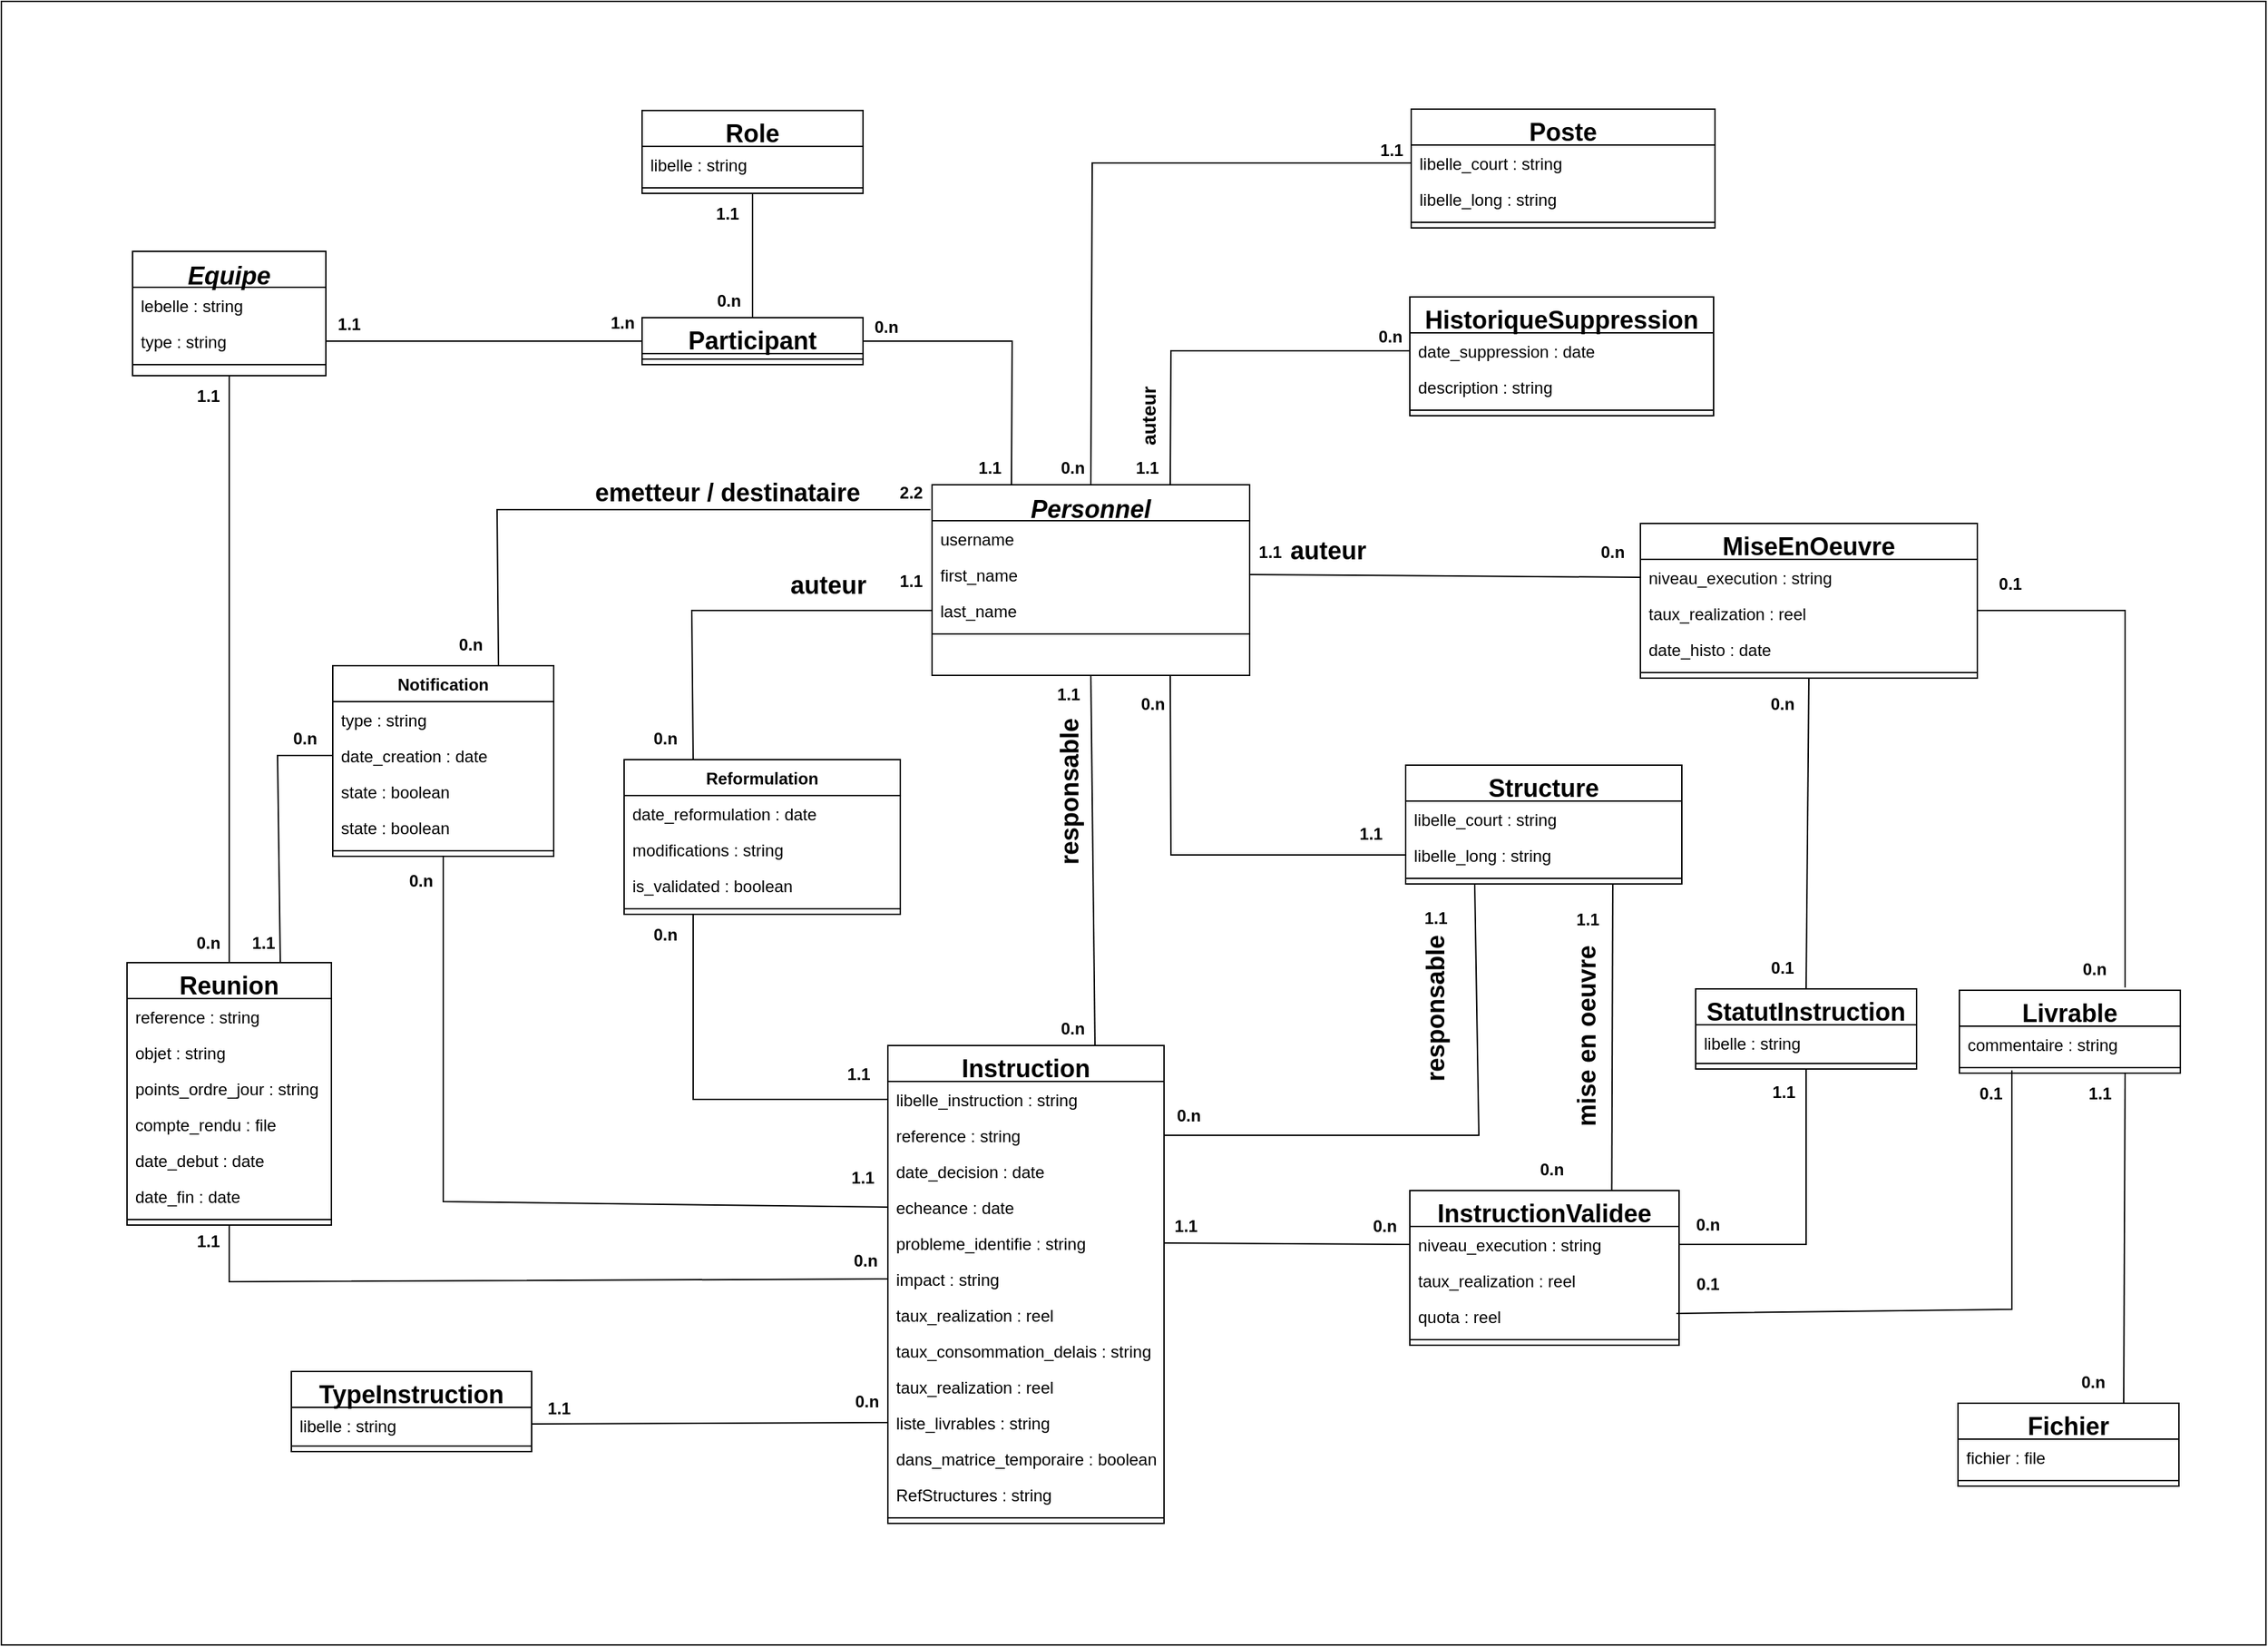 <mxfile version="24.7.17">
  <diagram id="C5RBs43oDa-KdzZeNtuy" name="Page-1">
    <mxGraphModel dx="2428" dy="1360" grid="1" gridSize="10" guides="1" tooltips="1" connect="1" arrows="1" fold="1" page="1" pageScale="1" pageWidth="3300" pageHeight="4681" math="0" shadow="0">
      <root>
        <mxCell id="WIyWlLk6GJQsqaUBKTNV-0" />
        <mxCell id="WIyWlLk6GJQsqaUBKTNV-1" parent="WIyWlLk6GJQsqaUBKTNV-0" />
        <mxCell id="-a_JBFkdTe1gn5dEIn_v-35" value="" style="rounded=0;whiteSpace=wrap;html=1;" vertex="1" parent="WIyWlLk6GJQsqaUBKTNV-1">
          <mxGeometry x="730" y="180" width="1640" height="1190" as="geometry" />
        </mxCell>
        <mxCell id="-a_JBFkdTe1gn5dEIn_v-36" value="Personnel" style="swimlane;fontStyle=3;align=center;verticalAlign=top;childLayout=stackLayout;horizontal=1;startSize=26;horizontalStack=0;resizeParent=1;resizeLast=0;collapsible=1;marginBottom=0;rounded=0;shadow=0;strokeWidth=1;fontSize=18;" vertex="1" parent="WIyWlLk6GJQsqaUBKTNV-1">
          <mxGeometry x="1404" y="530" width="230" height="138" as="geometry">
            <mxRectangle x="230" y="140" width="160" height="26" as="alternateBounds" />
          </mxGeometry>
        </mxCell>
        <mxCell id="-a_JBFkdTe1gn5dEIn_v-37" value="username" style="text;align=left;verticalAlign=top;spacingLeft=4;spacingRight=4;overflow=hidden;rotatable=0;points=[[0,0.5],[1,0.5]];portConstraint=eastwest;" vertex="1" parent="-a_JBFkdTe1gn5dEIn_v-36">
          <mxGeometry y="26" width="230" height="26" as="geometry" />
        </mxCell>
        <mxCell id="-a_JBFkdTe1gn5dEIn_v-38" value="first_name" style="text;align=left;verticalAlign=top;spacingLeft=4;spacingRight=4;overflow=hidden;rotatable=0;points=[[0,0.5],[1,0.5]];portConstraint=eastwest;rounded=0;shadow=0;html=0;" vertex="1" parent="-a_JBFkdTe1gn5dEIn_v-36">
          <mxGeometry y="52" width="230" height="26" as="geometry" />
        </mxCell>
        <mxCell id="-a_JBFkdTe1gn5dEIn_v-39" value="last_name" style="text;align=left;verticalAlign=top;spacingLeft=4;spacingRight=4;overflow=hidden;rotatable=0;points=[[0,0.5],[1,0.5]];portConstraint=eastwest;rounded=0;shadow=0;html=0;" vertex="1" parent="-a_JBFkdTe1gn5dEIn_v-36">
          <mxGeometry y="78" width="230" height="26" as="geometry" />
        </mxCell>
        <mxCell id="-a_JBFkdTe1gn5dEIn_v-40" value="" style="line;html=1;strokeWidth=1;align=left;verticalAlign=middle;spacingTop=-1;spacingLeft=3;spacingRight=3;rotatable=0;labelPosition=right;points=[];portConstraint=eastwest;" vertex="1" parent="-a_JBFkdTe1gn5dEIn_v-36">
          <mxGeometry y="104" width="230" height="8" as="geometry" />
        </mxCell>
        <mxCell id="-a_JBFkdTe1gn5dEIn_v-41" value="Equipe" style="swimlane;fontStyle=3;align=center;verticalAlign=top;childLayout=stackLayout;horizontal=1;startSize=26;horizontalStack=0;resizeParent=1;resizeLast=0;collapsible=1;marginBottom=0;rounded=0;shadow=0;strokeWidth=1;fontSize=18;" vertex="1" parent="WIyWlLk6GJQsqaUBKTNV-1">
          <mxGeometry x="825" y="361" width="140" height="90" as="geometry">
            <mxRectangle x="230" y="140" width="160" height="26" as="alternateBounds" />
          </mxGeometry>
        </mxCell>
        <mxCell id="-a_JBFkdTe1gn5dEIn_v-42" value="lebelle : string" style="text;align=left;verticalAlign=top;spacingLeft=4;spacingRight=4;overflow=hidden;rotatable=0;points=[[0,0.5],[1,0.5]];portConstraint=eastwest;" vertex="1" parent="-a_JBFkdTe1gn5dEIn_v-41">
          <mxGeometry y="26" width="140" height="26" as="geometry" />
        </mxCell>
        <mxCell id="-a_JBFkdTe1gn5dEIn_v-43" value="type : string" style="text;align=left;verticalAlign=top;spacingLeft=4;spacingRight=4;overflow=hidden;rotatable=0;points=[[0,0.5],[1,0.5]];portConstraint=eastwest;rounded=0;shadow=0;html=0;" vertex="1" parent="-a_JBFkdTe1gn5dEIn_v-41">
          <mxGeometry y="52" width="140" height="26" as="geometry" />
        </mxCell>
        <mxCell id="-a_JBFkdTe1gn5dEIn_v-44" value="" style="line;html=1;strokeWidth=1;align=left;verticalAlign=middle;spacingTop=-1;spacingLeft=3;spacingRight=3;rotatable=0;labelPosition=right;points=[];portConstraint=eastwest;" vertex="1" parent="-a_JBFkdTe1gn5dEIn_v-41">
          <mxGeometry y="78" width="140" height="8" as="geometry" />
        </mxCell>
        <mxCell id="-a_JBFkdTe1gn5dEIn_v-45" value="&lt;font style=&quot;font-size: 18px;&quot;&gt;Reunion&lt;/font&gt;" style="swimlane;fontStyle=1;align=center;verticalAlign=top;childLayout=stackLayout;horizontal=1;startSize=26;horizontalStack=0;resizeParent=1;resizeParentMax=0;resizeLast=0;collapsible=1;marginBottom=0;whiteSpace=wrap;html=1;" vertex="1" parent="WIyWlLk6GJQsqaUBKTNV-1">
          <mxGeometry x="821" y="876" width="148" height="190" as="geometry" />
        </mxCell>
        <mxCell id="-a_JBFkdTe1gn5dEIn_v-46" value="reference : string" style="text;strokeColor=none;fillColor=none;align=left;verticalAlign=top;spacingLeft=4;spacingRight=4;overflow=hidden;rotatable=0;points=[[0,0.5],[1,0.5]];portConstraint=eastwest;whiteSpace=wrap;html=1;" vertex="1" parent="-a_JBFkdTe1gn5dEIn_v-45">
          <mxGeometry y="26" width="148" height="26" as="geometry" />
        </mxCell>
        <mxCell id="-a_JBFkdTe1gn5dEIn_v-47" value="objet : string" style="text;strokeColor=none;fillColor=none;align=left;verticalAlign=top;spacingLeft=4;spacingRight=4;overflow=hidden;rotatable=0;points=[[0,0.5],[1,0.5]];portConstraint=eastwest;whiteSpace=wrap;html=1;" vertex="1" parent="-a_JBFkdTe1gn5dEIn_v-45">
          <mxGeometry y="52" width="148" height="26" as="geometry" />
        </mxCell>
        <mxCell id="-a_JBFkdTe1gn5dEIn_v-48" value="points_ordre_jour : string" style="text;strokeColor=none;fillColor=none;align=left;verticalAlign=top;spacingLeft=4;spacingRight=4;overflow=hidden;rotatable=0;points=[[0,0.5],[1,0.5]];portConstraint=eastwest;whiteSpace=wrap;html=1;" vertex="1" parent="-a_JBFkdTe1gn5dEIn_v-45">
          <mxGeometry y="78" width="148" height="26" as="geometry" />
        </mxCell>
        <mxCell id="-a_JBFkdTe1gn5dEIn_v-49" value="compte_rendu : file" style="text;strokeColor=none;fillColor=none;align=left;verticalAlign=top;spacingLeft=4;spacingRight=4;overflow=hidden;rotatable=0;points=[[0,0.5],[1,0.5]];portConstraint=eastwest;whiteSpace=wrap;html=1;" vertex="1" parent="-a_JBFkdTe1gn5dEIn_v-45">
          <mxGeometry y="104" width="148" height="26" as="geometry" />
        </mxCell>
        <mxCell id="-a_JBFkdTe1gn5dEIn_v-50" value="date_debut : date" style="text;strokeColor=none;fillColor=none;align=left;verticalAlign=top;spacingLeft=4;spacingRight=4;overflow=hidden;rotatable=0;points=[[0,0.5],[1,0.5]];portConstraint=eastwest;whiteSpace=wrap;html=1;" vertex="1" parent="-a_JBFkdTe1gn5dEIn_v-45">
          <mxGeometry y="130" width="148" height="26" as="geometry" />
        </mxCell>
        <mxCell id="-a_JBFkdTe1gn5dEIn_v-51" value="date_fin : date" style="text;strokeColor=none;fillColor=none;align=left;verticalAlign=top;spacingLeft=4;spacingRight=4;overflow=hidden;rotatable=0;points=[[0,0.5],[1,0.5]];portConstraint=eastwest;whiteSpace=wrap;html=1;" vertex="1" parent="-a_JBFkdTe1gn5dEIn_v-45">
          <mxGeometry y="156" width="148" height="26" as="geometry" />
        </mxCell>
        <mxCell id="-a_JBFkdTe1gn5dEIn_v-52" value="" style="line;strokeWidth=1;fillColor=none;align=left;verticalAlign=middle;spacingTop=-1;spacingLeft=3;spacingRight=3;rotatable=0;labelPosition=right;points=[];portConstraint=eastwest;strokeColor=inherit;" vertex="1" parent="-a_JBFkdTe1gn5dEIn_v-45">
          <mxGeometry y="182" width="148" height="8" as="geometry" />
        </mxCell>
        <mxCell id="-a_JBFkdTe1gn5dEIn_v-53" value="&lt;font style=&quot;font-size: 18px;&quot;&gt;TypeInstruction&lt;/font&gt;" style="swimlane;fontStyle=1;align=center;verticalAlign=top;childLayout=stackLayout;horizontal=1;startSize=26;horizontalStack=0;resizeParent=1;resizeParentMax=0;resizeLast=0;collapsible=1;marginBottom=0;whiteSpace=wrap;html=1;" vertex="1" parent="WIyWlLk6GJQsqaUBKTNV-1">
          <mxGeometry x="940" y="1172" width="174" height="58" as="geometry" />
        </mxCell>
        <mxCell id="-a_JBFkdTe1gn5dEIn_v-54" value="libelle : string" style="text;strokeColor=none;fillColor=none;align=left;verticalAlign=top;spacingLeft=4;spacingRight=4;overflow=hidden;rotatable=0;points=[[0,0.5],[1,0.5]];portConstraint=eastwest;whiteSpace=wrap;html=1;" vertex="1" parent="-a_JBFkdTe1gn5dEIn_v-53">
          <mxGeometry y="26" width="174" height="24" as="geometry" />
        </mxCell>
        <mxCell id="-a_JBFkdTe1gn5dEIn_v-55" value="" style="line;strokeWidth=1;fillColor=none;align=left;verticalAlign=middle;spacingTop=-1;spacingLeft=3;spacingRight=3;rotatable=0;labelPosition=right;points=[];portConstraint=eastwest;strokeColor=inherit;" vertex="1" parent="-a_JBFkdTe1gn5dEIn_v-53">
          <mxGeometry y="50" width="174" height="8" as="geometry" />
        </mxCell>
        <mxCell id="-a_JBFkdTe1gn5dEIn_v-56" value="&lt;font style=&quot;font-size: 18px;&quot;&gt;StatutInstruction&lt;/font&gt;" style="swimlane;fontStyle=1;align=center;verticalAlign=top;childLayout=stackLayout;horizontal=1;startSize=26;horizontalStack=0;resizeParent=1;resizeParentMax=0;resizeLast=0;collapsible=1;marginBottom=0;whiteSpace=wrap;html=1;" vertex="1" parent="WIyWlLk6GJQsqaUBKTNV-1">
          <mxGeometry x="1957" y="895" width="160" height="58" as="geometry" />
        </mxCell>
        <mxCell id="-a_JBFkdTe1gn5dEIn_v-57" value="libelle : string" style="text;strokeColor=none;fillColor=none;align=left;verticalAlign=top;spacingLeft=4;spacingRight=4;overflow=hidden;rotatable=0;points=[[0,0.5],[1,0.5]];portConstraint=eastwest;whiteSpace=wrap;html=1;" vertex="1" parent="-a_JBFkdTe1gn5dEIn_v-56">
          <mxGeometry y="26" width="160" height="24" as="geometry" />
        </mxCell>
        <mxCell id="-a_JBFkdTe1gn5dEIn_v-58" value="" style="line;strokeWidth=1;fillColor=none;align=left;verticalAlign=middle;spacingTop=-1;spacingLeft=3;spacingRight=3;rotatable=0;labelPosition=right;points=[];portConstraint=eastwest;strokeColor=inherit;" vertex="1" parent="-a_JBFkdTe1gn5dEIn_v-56">
          <mxGeometry y="50" width="160" height="8" as="geometry" />
        </mxCell>
        <mxCell id="-a_JBFkdTe1gn5dEIn_v-59" value="Notification" style="swimlane;fontStyle=1;align=center;verticalAlign=top;childLayout=stackLayout;horizontal=1;startSize=26;horizontalStack=0;resizeParent=1;resizeParentMax=0;resizeLast=0;collapsible=1;marginBottom=0;whiteSpace=wrap;html=1;" vertex="1" parent="WIyWlLk6GJQsqaUBKTNV-1">
          <mxGeometry x="970" y="661" width="160" height="138" as="geometry" />
        </mxCell>
        <mxCell id="-a_JBFkdTe1gn5dEIn_v-60" value="type : string" style="text;strokeColor=none;fillColor=none;align=left;verticalAlign=top;spacingLeft=4;spacingRight=4;overflow=hidden;rotatable=0;points=[[0,0.5],[1,0.5]];portConstraint=eastwest;whiteSpace=wrap;html=1;" vertex="1" parent="-a_JBFkdTe1gn5dEIn_v-59">
          <mxGeometry y="26" width="160" height="26" as="geometry" />
        </mxCell>
        <mxCell id="-a_JBFkdTe1gn5dEIn_v-61" value="date_creation : date" style="text;strokeColor=none;fillColor=none;align=left;verticalAlign=top;spacingLeft=4;spacingRight=4;overflow=hidden;rotatable=0;points=[[0,0.5],[1,0.5]];portConstraint=eastwest;whiteSpace=wrap;html=1;" vertex="1" parent="-a_JBFkdTe1gn5dEIn_v-59">
          <mxGeometry y="52" width="160" height="26" as="geometry" />
        </mxCell>
        <mxCell id="-a_JBFkdTe1gn5dEIn_v-62" value="state : boolean" style="text;strokeColor=none;fillColor=none;align=left;verticalAlign=top;spacingLeft=4;spacingRight=4;overflow=hidden;rotatable=0;points=[[0,0.5],[1,0.5]];portConstraint=eastwest;whiteSpace=wrap;html=1;" vertex="1" parent="-a_JBFkdTe1gn5dEIn_v-59">
          <mxGeometry y="78" width="160" height="26" as="geometry" />
        </mxCell>
        <mxCell id="-a_JBFkdTe1gn5dEIn_v-63" value="state : boolean" style="text;strokeColor=none;fillColor=none;align=left;verticalAlign=top;spacingLeft=4;spacingRight=4;overflow=hidden;rotatable=0;points=[[0,0.5],[1,0.5]];portConstraint=eastwest;whiteSpace=wrap;html=1;" vertex="1" parent="-a_JBFkdTe1gn5dEIn_v-59">
          <mxGeometry y="104" width="160" height="26" as="geometry" />
        </mxCell>
        <mxCell id="-a_JBFkdTe1gn5dEIn_v-64" value="" style="line;strokeWidth=1;fillColor=none;align=left;verticalAlign=middle;spacingTop=-1;spacingLeft=3;spacingRight=3;rotatable=0;labelPosition=right;points=[];portConstraint=eastwest;strokeColor=inherit;" vertex="1" parent="-a_JBFkdTe1gn5dEIn_v-59">
          <mxGeometry y="130" width="160" height="8" as="geometry" />
        </mxCell>
        <mxCell id="-a_JBFkdTe1gn5dEIn_v-65" value="Reformulation" style="swimlane;fontStyle=1;align=center;verticalAlign=top;childLayout=stackLayout;horizontal=1;startSize=26;horizontalStack=0;resizeParent=1;resizeParentMax=0;resizeLast=0;collapsible=1;marginBottom=0;whiteSpace=wrap;html=1;" vertex="1" parent="WIyWlLk6GJQsqaUBKTNV-1">
          <mxGeometry x="1181" y="729" width="200" height="112" as="geometry" />
        </mxCell>
        <mxCell id="-a_JBFkdTe1gn5dEIn_v-66" value="date_reformulation : date" style="text;strokeColor=none;fillColor=none;align=left;verticalAlign=top;spacingLeft=4;spacingRight=4;overflow=hidden;rotatable=0;points=[[0,0.5],[1,0.5]];portConstraint=eastwest;whiteSpace=wrap;html=1;" vertex="1" parent="-a_JBFkdTe1gn5dEIn_v-65">
          <mxGeometry y="26" width="200" height="26" as="geometry" />
        </mxCell>
        <mxCell id="-a_JBFkdTe1gn5dEIn_v-67" value="modifications : string" style="text;strokeColor=none;fillColor=none;align=left;verticalAlign=top;spacingLeft=4;spacingRight=4;overflow=hidden;rotatable=0;points=[[0,0.5],[1,0.5]];portConstraint=eastwest;whiteSpace=wrap;html=1;" vertex="1" parent="-a_JBFkdTe1gn5dEIn_v-65">
          <mxGeometry y="52" width="200" height="26" as="geometry" />
        </mxCell>
        <mxCell id="-a_JBFkdTe1gn5dEIn_v-68" value="is_validated : boolean" style="text;strokeColor=none;fillColor=none;align=left;verticalAlign=top;spacingLeft=4;spacingRight=4;overflow=hidden;rotatable=0;points=[[0,0.5],[1,0.5]];portConstraint=eastwest;whiteSpace=wrap;html=1;" vertex="1" parent="-a_JBFkdTe1gn5dEIn_v-65">
          <mxGeometry y="78" width="200" height="26" as="geometry" />
        </mxCell>
        <mxCell id="-a_JBFkdTe1gn5dEIn_v-69" value="" style="line;strokeWidth=1;fillColor=none;align=left;verticalAlign=middle;spacingTop=-1;spacingLeft=3;spacingRight=3;rotatable=0;labelPosition=right;points=[];portConstraint=eastwest;strokeColor=inherit;" vertex="1" parent="-a_JBFkdTe1gn5dEIn_v-65">
          <mxGeometry y="104" width="200" height="8" as="geometry" />
        </mxCell>
        <mxCell id="-a_JBFkdTe1gn5dEIn_v-70" value="&lt;font style=&quot;font-size: 18px;&quot;&gt;Instruction&lt;/font&gt;" style="swimlane;fontStyle=1;align=center;verticalAlign=top;childLayout=stackLayout;horizontal=1;startSize=26;horizontalStack=0;resizeParent=1;resizeParentMax=0;resizeLast=0;collapsible=1;marginBottom=0;whiteSpace=wrap;html=1;" vertex="1" parent="WIyWlLk6GJQsqaUBKTNV-1">
          <mxGeometry x="1372" y="936" width="200" height="346" as="geometry" />
        </mxCell>
        <mxCell id="-a_JBFkdTe1gn5dEIn_v-71" value="libelle_instruction : string" style="text;strokeColor=none;fillColor=none;align=left;verticalAlign=top;spacingLeft=4;spacingRight=4;overflow=hidden;rotatable=0;points=[[0,0.5],[1,0.5]];portConstraint=eastwest;whiteSpace=wrap;html=1;" vertex="1" parent="-a_JBFkdTe1gn5dEIn_v-70">
          <mxGeometry y="26" width="200" height="26" as="geometry" />
        </mxCell>
        <mxCell id="-a_JBFkdTe1gn5dEIn_v-72" value="reference : string" style="text;strokeColor=none;fillColor=none;align=left;verticalAlign=top;spacingLeft=4;spacingRight=4;overflow=hidden;rotatable=0;points=[[0,0.5],[1,0.5]];portConstraint=eastwest;whiteSpace=wrap;html=1;" vertex="1" parent="-a_JBFkdTe1gn5dEIn_v-70">
          <mxGeometry y="52" width="200" height="26" as="geometry" />
        </mxCell>
        <mxCell id="-a_JBFkdTe1gn5dEIn_v-73" value="date_decision : date" style="text;strokeColor=none;fillColor=none;align=left;verticalAlign=top;spacingLeft=4;spacingRight=4;overflow=hidden;rotatable=0;points=[[0,0.5],[1,0.5]];portConstraint=eastwest;whiteSpace=wrap;html=1;" vertex="1" parent="-a_JBFkdTe1gn5dEIn_v-70">
          <mxGeometry y="78" width="200" height="26" as="geometry" />
        </mxCell>
        <mxCell id="-a_JBFkdTe1gn5dEIn_v-74" value="echeance : date" style="text;strokeColor=none;fillColor=none;align=left;verticalAlign=top;spacingLeft=4;spacingRight=4;overflow=hidden;rotatable=0;points=[[0,0.5],[1,0.5]];portConstraint=eastwest;whiteSpace=wrap;html=1;" vertex="1" parent="-a_JBFkdTe1gn5dEIn_v-70">
          <mxGeometry y="104" width="200" height="26" as="geometry" />
        </mxCell>
        <mxCell id="-a_JBFkdTe1gn5dEIn_v-75" value="probleme_identifie : string" style="text;strokeColor=none;fillColor=none;align=left;verticalAlign=top;spacingLeft=4;spacingRight=4;overflow=hidden;rotatable=0;points=[[0,0.5],[1,0.5]];portConstraint=eastwest;whiteSpace=wrap;html=1;" vertex="1" parent="-a_JBFkdTe1gn5dEIn_v-70">
          <mxGeometry y="130" width="200" height="26" as="geometry" />
        </mxCell>
        <mxCell id="-a_JBFkdTe1gn5dEIn_v-76" value="impact : string" style="text;strokeColor=none;fillColor=none;align=left;verticalAlign=top;spacingLeft=4;spacingRight=4;overflow=hidden;rotatable=0;points=[[0,0.5],[1,0.5]];portConstraint=eastwest;whiteSpace=wrap;html=1;" vertex="1" parent="-a_JBFkdTe1gn5dEIn_v-70">
          <mxGeometry y="156" width="200" height="26" as="geometry" />
        </mxCell>
        <mxCell id="-a_JBFkdTe1gn5dEIn_v-77" value="taux_realization : reel" style="text;strokeColor=none;fillColor=none;align=left;verticalAlign=top;spacingLeft=4;spacingRight=4;overflow=hidden;rotatable=0;points=[[0,0.5],[1,0.5]];portConstraint=eastwest;whiteSpace=wrap;html=1;" vertex="1" parent="-a_JBFkdTe1gn5dEIn_v-70">
          <mxGeometry y="182" width="200" height="26" as="geometry" />
        </mxCell>
        <mxCell id="-a_JBFkdTe1gn5dEIn_v-78" value="taux_consommation_delais : string" style="text;strokeColor=none;fillColor=none;align=left;verticalAlign=top;spacingLeft=4;spacingRight=4;overflow=hidden;rotatable=0;points=[[0,0.5],[1,0.5]];portConstraint=eastwest;whiteSpace=wrap;html=1;" vertex="1" parent="-a_JBFkdTe1gn5dEIn_v-70">
          <mxGeometry y="208" width="200" height="26" as="geometry" />
        </mxCell>
        <mxCell id="-a_JBFkdTe1gn5dEIn_v-79" value="taux_realization : reel" style="text;strokeColor=none;fillColor=none;align=left;verticalAlign=top;spacingLeft=4;spacingRight=4;overflow=hidden;rotatable=0;points=[[0,0.5],[1,0.5]];portConstraint=eastwest;whiteSpace=wrap;html=1;" vertex="1" parent="-a_JBFkdTe1gn5dEIn_v-70">
          <mxGeometry y="234" width="200" height="26" as="geometry" />
        </mxCell>
        <mxCell id="-a_JBFkdTe1gn5dEIn_v-80" value="liste_livrables : string" style="text;strokeColor=none;fillColor=none;align=left;verticalAlign=top;spacingLeft=4;spacingRight=4;overflow=hidden;rotatable=0;points=[[0,0.5],[1,0.5]];portConstraint=eastwest;whiteSpace=wrap;html=1;" vertex="1" parent="-a_JBFkdTe1gn5dEIn_v-70">
          <mxGeometry y="260" width="200" height="26" as="geometry" />
        </mxCell>
        <mxCell id="-a_JBFkdTe1gn5dEIn_v-81" value="dans_matrice_temporaire : boolean" style="text;strokeColor=none;fillColor=none;align=left;verticalAlign=top;spacingLeft=4;spacingRight=4;overflow=hidden;rotatable=0;points=[[0,0.5],[1,0.5]];portConstraint=eastwest;whiteSpace=wrap;html=1;" vertex="1" parent="-a_JBFkdTe1gn5dEIn_v-70">
          <mxGeometry y="286" width="200" height="26" as="geometry" />
        </mxCell>
        <mxCell id="-a_JBFkdTe1gn5dEIn_v-82" value="RefStructures : string" style="text;strokeColor=none;fillColor=none;align=left;verticalAlign=top;spacingLeft=4;spacingRight=4;overflow=hidden;rotatable=0;points=[[0,0.5],[1,0.5]];portConstraint=eastwest;whiteSpace=wrap;html=1;" vertex="1" parent="-a_JBFkdTe1gn5dEIn_v-70">
          <mxGeometry y="312" width="200" height="26" as="geometry" />
        </mxCell>
        <mxCell id="-a_JBFkdTe1gn5dEIn_v-83" value="" style="line;strokeWidth=1;fillColor=none;align=left;verticalAlign=middle;spacingTop=-1;spacingLeft=3;spacingRight=3;rotatable=0;labelPosition=right;points=[];portConstraint=eastwest;strokeColor=inherit;" vertex="1" parent="-a_JBFkdTe1gn5dEIn_v-70">
          <mxGeometry y="338" width="200" height="8" as="geometry" />
        </mxCell>
        <mxCell id="-a_JBFkdTe1gn5dEIn_v-84" value="&lt;font style=&quot;font-size: 18px;&quot;&gt;MiseEnOeuvre&lt;/font&gt;" style="swimlane;fontStyle=1;align=center;verticalAlign=top;childLayout=stackLayout;horizontal=1;startSize=26;horizontalStack=0;resizeParent=1;resizeParentMax=0;resizeLast=0;collapsible=1;marginBottom=0;whiteSpace=wrap;html=1;" vertex="1" parent="WIyWlLk6GJQsqaUBKTNV-1">
          <mxGeometry x="1917" y="558" width="244" height="112" as="geometry" />
        </mxCell>
        <mxCell id="-a_JBFkdTe1gn5dEIn_v-85" value="niveau_execution : string" style="text;strokeColor=none;fillColor=none;align=left;verticalAlign=top;spacingLeft=4;spacingRight=4;overflow=hidden;rotatable=0;points=[[0,0.5],[1,0.5]];portConstraint=eastwest;whiteSpace=wrap;html=1;" vertex="1" parent="-a_JBFkdTe1gn5dEIn_v-84">
          <mxGeometry y="26" width="244" height="26" as="geometry" />
        </mxCell>
        <mxCell id="-a_JBFkdTe1gn5dEIn_v-86" value="taux_realization : reel" style="text;strokeColor=none;fillColor=none;align=left;verticalAlign=top;spacingLeft=4;spacingRight=4;overflow=hidden;rotatable=0;points=[[0,0.5],[1,0.5]];portConstraint=eastwest;whiteSpace=wrap;html=1;" vertex="1" parent="-a_JBFkdTe1gn5dEIn_v-84">
          <mxGeometry y="52" width="244" height="26" as="geometry" />
        </mxCell>
        <mxCell id="-a_JBFkdTe1gn5dEIn_v-87" value="date_histo : date" style="text;strokeColor=none;fillColor=none;align=left;verticalAlign=top;spacingLeft=4;spacingRight=4;overflow=hidden;rotatable=0;points=[[0,0.5],[1,0.5]];portConstraint=eastwest;whiteSpace=wrap;html=1;" vertex="1" parent="-a_JBFkdTe1gn5dEIn_v-84">
          <mxGeometry y="78" width="244" height="26" as="geometry" />
        </mxCell>
        <mxCell id="-a_JBFkdTe1gn5dEIn_v-88" value="" style="line;strokeWidth=1;fillColor=none;align=left;verticalAlign=middle;spacingTop=-1;spacingLeft=3;spacingRight=3;rotatable=0;labelPosition=right;points=[];portConstraint=eastwest;strokeColor=inherit;" vertex="1" parent="-a_JBFkdTe1gn5dEIn_v-84">
          <mxGeometry y="104" width="244" height="8" as="geometry" />
        </mxCell>
        <mxCell id="-a_JBFkdTe1gn5dEIn_v-89" value="&lt;font style=&quot;font-size: 18px;&quot;&gt;InstructionValidee&lt;/font&gt;" style="swimlane;fontStyle=1;align=center;verticalAlign=top;childLayout=stackLayout;horizontal=1;startSize=26;horizontalStack=0;resizeParent=1;resizeParentMax=0;resizeLast=0;collapsible=1;marginBottom=0;whiteSpace=wrap;html=1;" vertex="1" parent="WIyWlLk6GJQsqaUBKTNV-1">
          <mxGeometry x="1750" y="1041" width="195" height="112" as="geometry" />
        </mxCell>
        <mxCell id="-a_JBFkdTe1gn5dEIn_v-90" value="niveau_execution : string" style="text;strokeColor=none;fillColor=none;align=left;verticalAlign=top;spacingLeft=4;spacingRight=4;overflow=hidden;rotatable=0;points=[[0,0.5],[1,0.5]];portConstraint=eastwest;whiteSpace=wrap;html=1;" vertex="1" parent="-a_JBFkdTe1gn5dEIn_v-89">
          <mxGeometry y="26" width="195" height="26" as="geometry" />
        </mxCell>
        <mxCell id="-a_JBFkdTe1gn5dEIn_v-91" value="taux_realization : reel" style="text;strokeColor=none;fillColor=none;align=left;verticalAlign=top;spacingLeft=4;spacingRight=4;overflow=hidden;rotatable=0;points=[[0,0.5],[1,0.5]];portConstraint=eastwest;whiteSpace=wrap;html=1;" vertex="1" parent="-a_JBFkdTe1gn5dEIn_v-89">
          <mxGeometry y="52" width="195" height="26" as="geometry" />
        </mxCell>
        <mxCell id="-a_JBFkdTe1gn5dEIn_v-92" value="quota : reel" style="text;strokeColor=none;fillColor=none;align=left;verticalAlign=top;spacingLeft=4;spacingRight=4;overflow=hidden;rotatable=0;points=[[0,0.5],[1,0.5]];portConstraint=eastwest;whiteSpace=wrap;html=1;" vertex="1" parent="-a_JBFkdTe1gn5dEIn_v-89">
          <mxGeometry y="78" width="195" height="26" as="geometry" />
        </mxCell>
        <mxCell id="-a_JBFkdTe1gn5dEIn_v-93" value="" style="line;strokeWidth=1;fillColor=none;align=left;verticalAlign=middle;spacingTop=-1;spacingLeft=3;spacingRight=3;rotatable=0;labelPosition=right;points=[];portConstraint=eastwest;strokeColor=inherit;" vertex="1" parent="-a_JBFkdTe1gn5dEIn_v-89">
          <mxGeometry y="104" width="195" height="8" as="geometry" />
        </mxCell>
        <mxCell id="-a_JBFkdTe1gn5dEIn_v-94" value="&lt;font style=&quot;font-size: 18px;&quot;&gt;Participant&lt;/font&gt;" style="swimlane;fontStyle=1;align=center;verticalAlign=top;childLayout=stackLayout;horizontal=1;startSize=26;horizontalStack=0;resizeParent=1;resizeParentMax=0;resizeLast=0;collapsible=1;marginBottom=0;whiteSpace=wrap;html=1;" vertex="1" parent="WIyWlLk6GJQsqaUBKTNV-1">
          <mxGeometry x="1194" y="409" width="160" height="34" as="geometry" />
        </mxCell>
        <mxCell id="-a_JBFkdTe1gn5dEIn_v-95" value="" style="line;strokeWidth=1;fillColor=none;align=left;verticalAlign=middle;spacingTop=-1;spacingLeft=3;spacingRight=3;rotatable=0;labelPosition=right;points=[];portConstraint=eastwest;strokeColor=inherit;" vertex="1" parent="-a_JBFkdTe1gn5dEIn_v-94">
          <mxGeometry y="26" width="160" height="8" as="geometry" />
        </mxCell>
        <mxCell id="-a_JBFkdTe1gn5dEIn_v-96" value="&lt;font style=&quot;font-size: 18px;&quot;&gt;Role&lt;/font&gt;" style="swimlane;fontStyle=1;align=center;verticalAlign=top;childLayout=stackLayout;horizontal=1;startSize=26;horizontalStack=0;resizeParent=1;resizeParentMax=0;resizeLast=0;collapsible=1;marginBottom=0;whiteSpace=wrap;html=1;" vertex="1" parent="WIyWlLk6GJQsqaUBKTNV-1">
          <mxGeometry x="1194" y="259" width="160" height="60" as="geometry" />
        </mxCell>
        <mxCell id="-a_JBFkdTe1gn5dEIn_v-97" value="libelle : string" style="text;strokeColor=none;fillColor=none;align=left;verticalAlign=top;spacingLeft=4;spacingRight=4;overflow=hidden;rotatable=0;points=[[0,0.5],[1,0.5]];portConstraint=eastwest;whiteSpace=wrap;html=1;" vertex="1" parent="-a_JBFkdTe1gn5dEIn_v-96">
          <mxGeometry y="26" width="160" height="26" as="geometry" />
        </mxCell>
        <mxCell id="-a_JBFkdTe1gn5dEIn_v-98" value="" style="line;strokeWidth=1;fillColor=none;align=left;verticalAlign=middle;spacingTop=-1;spacingLeft=3;spacingRight=3;rotatable=0;labelPosition=right;points=[];portConstraint=eastwest;strokeColor=inherit;" vertex="1" parent="-a_JBFkdTe1gn5dEIn_v-96">
          <mxGeometry y="52" width="160" height="8" as="geometry" />
        </mxCell>
        <mxCell id="-a_JBFkdTe1gn5dEIn_v-99" value="&lt;font style=&quot;font-size: 18px;&quot;&gt;Livrable&lt;/font&gt;" style="swimlane;fontStyle=1;align=center;verticalAlign=top;childLayout=stackLayout;horizontal=1;startSize=26;horizontalStack=0;resizeParent=1;resizeParentMax=0;resizeLast=0;collapsible=1;marginBottom=0;whiteSpace=wrap;html=1;" vertex="1" parent="WIyWlLk6GJQsqaUBKTNV-1">
          <mxGeometry x="2148" y="896" width="160" height="60" as="geometry" />
        </mxCell>
        <mxCell id="-a_JBFkdTe1gn5dEIn_v-100" value="commentaire : string" style="text;strokeColor=none;fillColor=none;align=left;verticalAlign=top;spacingLeft=4;spacingRight=4;overflow=hidden;rotatable=0;points=[[0,0.5],[1,0.5]];portConstraint=eastwest;whiteSpace=wrap;html=1;" vertex="1" parent="-a_JBFkdTe1gn5dEIn_v-99">
          <mxGeometry y="26" width="160" height="26" as="geometry" />
        </mxCell>
        <mxCell id="-a_JBFkdTe1gn5dEIn_v-101" value="" style="line;strokeWidth=1;fillColor=none;align=left;verticalAlign=middle;spacingTop=-1;spacingLeft=3;spacingRight=3;rotatable=0;labelPosition=right;points=[];portConstraint=eastwest;strokeColor=inherit;" vertex="1" parent="-a_JBFkdTe1gn5dEIn_v-99">
          <mxGeometry y="52" width="160" height="8" as="geometry" />
        </mxCell>
        <mxCell id="-a_JBFkdTe1gn5dEIn_v-102" value="&lt;font style=&quot;font-size: 18px;&quot;&gt;Fichier&lt;/font&gt;" style="swimlane;fontStyle=1;align=center;verticalAlign=top;childLayout=stackLayout;horizontal=1;startSize=26;horizontalStack=0;resizeParent=1;resizeParentMax=0;resizeLast=0;collapsible=1;marginBottom=0;whiteSpace=wrap;html=1;" vertex="1" parent="WIyWlLk6GJQsqaUBKTNV-1">
          <mxGeometry x="2147" y="1195" width="160" height="60" as="geometry" />
        </mxCell>
        <mxCell id="-a_JBFkdTe1gn5dEIn_v-103" value="fichier : file" style="text;strokeColor=none;fillColor=none;align=left;verticalAlign=top;spacingLeft=4;spacingRight=4;overflow=hidden;rotatable=0;points=[[0,0.5],[1,0.5]];portConstraint=eastwest;whiteSpace=wrap;html=1;" vertex="1" parent="-a_JBFkdTe1gn5dEIn_v-102">
          <mxGeometry y="26" width="160" height="26" as="geometry" />
        </mxCell>
        <mxCell id="-a_JBFkdTe1gn5dEIn_v-104" value="" style="line;strokeWidth=1;fillColor=none;align=left;verticalAlign=middle;spacingTop=-1;spacingLeft=3;spacingRight=3;rotatable=0;labelPosition=right;points=[];portConstraint=eastwest;strokeColor=inherit;" vertex="1" parent="-a_JBFkdTe1gn5dEIn_v-102">
          <mxGeometry y="52" width="160" height="8" as="geometry" />
        </mxCell>
        <mxCell id="-a_JBFkdTe1gn5dEIn_v-105" value="&lt;font style=&quot;font-size: 18px;&quot;&gt;Structure&lt;/font&gt;" style="swimlane;fontStyle=1;align=center;verticalAlign=top;childLayout=stackLayout;horizontal=1;startSize=26;horizontalStack=0;resizeParent=1;resizeParentMax=0;resizeLast=0;collapsible=1;marginBottom=0;whiteSpace=wrap;html=1;" vertex="1" parent="WIyWlLk6GJQsqaUBKTNV-1">
          <mxGeometry x="1747" y="733" width="200" height="86" as="geometry" />
        </mxCell>
        <mxCell id="-a_JBFkdTe1gn5dEIn_v-106" value="libelle_court : string" style="text;strokeColor=none;fillColor=none;align=left;verticalAlign=top;spacingLeft=4;spacingRight=4;overflow=hidden;rotatable=0;points=[[0,0.5],[1,0.5]];portConstraint=eastwest;whiteSpace=wrap;html=1;" vertex="1" parent="-a_JBFkdTe1gn5dEIn_v-105">
          <mxGeometry y="26" width="200" height="26" as="geometry" />
        </mxCell>
        <mxCell id="-a_JBFkdTe1gn5dEIn_v-107" value="libelle_long : string" style="text;strokeColor=none;fillColor=none;align=left;verticalAlign=top;spacingLeft=4;spacingRight=4;overflow=hidden;rotatable=0;points=[[0,0.5],[1,0.5]];portConstraint=eastwest;whiteSpace=wrap;html=1;" vertex="1" parent="-a_JBFkdTe1gn5dEIn_v-105">
          <mxGeometry y="52" width="200" height="26" as="geometry" />
        </mxCell>
        <mxCell id="-a_JBFkdTe1gn5dEIn_v-108" value="" style="line;strokeWidth=1;fillColor=none;align=left;verticalAlign=middle;spacingTop=-1;spacingLeft=3;spacingRight=3;rotatable=0;labelPosition=right;points=[];portConstraint=eastwest;strokeColor=inherit;" vertex="1" parent="-a_JBFkdTe1gn5dEIn_v-105">
          <mxGeometry y="78" width="200" height="8" as="geometry" />
        </mxCell>
        <mxCell id="-a_JBFkdTe1gn5dEIn_v-109" value="&lt;font style=&quot;font-size: 18px;&quot;&gt;Poste&lt;/font&gt;" style="swimlane;fontStyle=1;align=center;verticalAlign=top;childLayout=stackLayout;horizontal=1;startSize=26;horizontalStack=0;resizeParent=1;resizeParentMax=0;resizeLast=0;collapsible=1;marginBottom=0;whiteSpace=wrap;html=1;" vertex="1" parent="WIyWlLk6GJQsqaUBKTNV-1">
          <mxGeometry x="1751" y="258" width="220" height="86" as="geometry" />
        </mxCell>
        <mxCell id="-a_JBFkdTe1gn5dEIn_v-110" value="libelle_court : string" style="text;strokeColor=none;fillColor=none;align=left;verticalAlign=top;spacingLeft=4;spacingRight=4;overflow=hidden;rotatable=0;points=[[0,0.5],[1,0.5]];portConstraint=eastwest;whiteSpace=wrap;html=1;" vertex="1" parent="-a_JBFkdTe1gn5dEIn_v-109">
          <mxGeometry y="26" width="220" height="26" as="geometry" />
        </mxCell>
        <mxCell id="-a_JBFkdTe1gn5dEIn_v-111" value="libelle_long : string" style="text;strokeColor=none;fillColor=none;align=left;verticalAlign=top;spacingLeft=4;spacingRight=4;overflow=hidden;rotatable=0;points=[[0,0.5],[1,0.5]];portConstraint=eastwest;whiteSpace=wrap;html=1;" vertex="1" parent="-a_JBFkdTe1gn5dEIn_v-109">
          <mxGeometry y="52" width="220" height="26" as="geometry" />
        </mxCell>
        <mxCell id="-a_JBFkdTe1gn5dEIn_v-112" value="" style="line;strokeWidth=1;fillColor=none;align=left;verticalAlign=middle;spacingTop=-1;spacingLeft=3;spacingRight=3;rotatable=0;labelPosition=right;points=[];portConstraint=eastwest;strokeColor=inherit;" vertex="1" parent="-a_JBFkdTe1gn5dEIn_v-109">
          <mxGeometry y="78" width="220" height="8" as="geometry" />
        </mxCell>
        <mxCell id="-a_JBFkdTe1gn5dEIn_v-113" value="&lt;font style=&quot;font-size: 18px;&quot;&gt;HistoriqueSuppression&lt;/font&gt;" style="swimlane;fontStyle=1;align=center;verticalAlign=top;childLayout=stackLayout;horizontal=1;startSize=26;horizontalStack=0;resizeParent=1;resizeParentMax=0;resizeLast=0;collapsible=1;marginBottom=0;whiteSpace=wrap;html=1;" vertex="1" parent="WIyWlLk6GJQsqaUBKTNV-1">
          <mxGeometry x="1750" y="394" width="220" height="86" as="geometry" />
        </mxCell>
        <mxCell id="-a_JBFkdTe1gn5dEIn_v-114" value="date_suppression : date" style="text;strokeColor=none;fillColor=none;align=left;verticalAlign=top;spacingLeft=4;spacingRight=4;overflow=hidden;rotatable=0;points=[[0,0.5],[1,0.5]];portConstraint=eastwest;whiteSpace=wrap;html=1;" vertex="1" parent="-a_JBFkdTe1gn5dEIn_v-113">
          <mxGeometry y="26" width="220" height="26" as="geometry" />
        </mxCell>
        <mxCell id="-a_JBFkdTe1gn5dEIn_v-115" value="description : string" style="text;strokeColor=none;fillColor=none;align=left;verticalAlign=top;spacingLeft=4;spacingRight=4;overflow=hidden;rotatable=0;points=[[0,0.5],[1,0.5]];portConstraint=eastwest;whiteSpace=wrap;html=1;" vertex="1" parent="-a_JBFkdTe1gn5dEIn_v-113">
          <mxGeometry y="52" width="220" height="26" as="geometry" />
        </mxCell>
        <mxCell id="-a_JBFkdTe1gn5dEIn_v-116" value="" style="line;strokeWidth=1;fillColor=none;align=left;verticalAlign=middle;spacingTop=-1;spacingLeft=3;spacingRight=3;rotatable=0;labelPosition=right;points=[];portConstraint=eastwest;strokeColor=inherit;" vertex="1" parent="-a_JBFkdTe1gn5dEIn_v-113">
          <mxGeometry y="78" width="220" height="8" as="geometry" />
        </mxCell>
        <mxCell id="-a_JBFkdTe1gn5dEIn_v-117" value="" style="endArrow=none;html=1;rounded=0;entryX=0.5;entryY=1;entryDx=0;entryDy=0;" edge="1" parent="WIyWlLk6GJQsqaUBKTNV-1" source="-a_JBFkdTe1gn5dEIn_v-45" target="-a_JBFkdTe1gn5dEIn_v-41">
          <mxGeometry width="50" height="50" relative="1" as="geometry">
            <mxPoint x="896" y="550" as="sourcePoint" />
            <mxPoint x="684" y="477" as="targetPoint" />
          </mxGeometry>
        </mxCell>
        <mxCell id="-a_JBFkdTe1gn5dEIn_v-118" value="" style="endArrow=none;html=1;rounded=0;entryX=0;entryY=0.5;entryDx=0;entryDy=0;exitX=0.75;exitY=0;exitDx=0;exitDy=0;" edge="1" parent="WIyWlLk6GJQsqaUBKTNV-1" source="-a_JBFkdTe1gn5dEIn_v-45" target="-a_JBFkdTe1gn5dEIn_v-61">
          <mxGeometry width="50" height="50" relative="1" as="geometry">
            <mxPoint x="634" y="767" as="sourcePoint" />
            <mxPoint x="684" y="717" as="targetPoint" />
            <Array as="points">
              <mxPoint x="930" y="726" />
            </Array>
          </mxGeometry>
        </mxCell>
        <mxCell id="-a_JBFkdTe1gn5dEIn_v-119" value="" style="endArrow=none;html=1;rounded=0;exitX=0.75;exitY=0;exitDx=0;exitDy=0;entryX=-0.005;entryY=0.13;entryDx=0;entryDy=0;entryPerimeter=0;" edge="1" parent="WIyWlLk6GJQsqaUBKTNV-1" source="-a_JBFkdTe1gn5dEIn_v-59" target="-a_JBFkdTe1gn5dEIn_v-36">
          <mxGeometry width="50" height="50" relative="1" as="geometry">
            <mxPoint x="1044" y="637" as="sourcePoint" />
            <mxPoint x="1094" y="587" as="targetPoint" />
            <Array as="points">
              <mxPoint x="1089" y="548" />
            </Array>
          </mxGeometry>
        </mxCell>
        <mxCell id="-a_JBFkdTe1gn5dEIn_v-120" value="" style="endArrow=none;html=1;rounded=0;entryX=0.5;entryY=1;entryDx=0;entryDy=0;exitX=0.75;exitY=0;exitDx=0;exitDy=0;" edge="1" parent="WIyWlLk6GJQsqaUBKTNV-1" source="-a_JBFkdTe1gn5dEIn_v-70" target="-a_JBFkdTe1gn5dEIn_v-36">
          <mxGeometry width="50" height="50" relative="1" as="geometry">
            <mxPoint x="1424" y="777" as="sourcePoint" />
            <mxPoint x="1474" y="727" as="targetPoint" />
          </mxGeometry>
        </mxCell>
        <mxCell id="-a_JBFkdTe1gn5dEIn_v-121" value="" style="endArrow=none;html=1;rounded=0;exitX=0.75;exitY=1;exitDx=0;exitDy=0;entryX=0;entryY=0.5;entryDx=0;entryDy=0;" edge="1" parent="WIyWlLk6GJQsqaUBKTNV-1" source="-a_JBFkdTe1gn5dEIn_v-36" target="-a_JBFkdTe1gn5dEIn_v-107">
          <mxGeometry width="50" height="50" relative="1" as="geometry">
            <mxPoint x="1724" y="597" as="sourcePoint" />
            <mxPoint x="1764" y="547" as="targetPoint" />
            <Array as="points">
              <mxPoint x="1577" y="798" />
            </Array>
          </mxGeometry>
        </mxCell>
        <mxCell id="-a_JBFkdTe1gn5dEIn_v-122" value="" style="endArrow=none;html=1;rounded=0;exitX=0.75;exitY=0;exitDx=0;exitDy=0;entryX=0;entryY=0.5;entryDx=0;entryDy=0;" edge="1" parent="WIyWlLk6GJQsqaUBKTNV-1" source="-a_JBFkdTe1gn5dEIn_v-36" target="-a_JBFkdTe1gn5dEIn_v-114">
          <mxGeometry width="50" height="50" relative="1" as="geometry">
            <mxPoint x="1574" y="387" as="sourcePoint" />
            <mxPoint x="1624" y="337" as="targetPoint" />
            <Array as="points">
              <mxPoint x="1577" y="433" />
            </Array>
          </mxGeometry>
        </mxCell>
        <mxCell id="-a_JBFkdTe1gn5dEIn_v-123" value="" style="endArrow=none;html=1;rounded=0;exitX=0.5;exitY=0;exitDx=0;exitDy=0;entryX=0;entryY=0.5;entryDx=0;entryDy=0;" edge="1" parent="WIyWlLk6GJQsqaUBKTNV-1" source="-a_JBFkdTe1gn5dEIn_v-36" target="-a_JBFkdTe1gn5dEIn_v-110">
          <mxGeometry width="50" height="50" relative="1" as="geometry">
            <mxPoint x="1574" y="417" as="sourcePoint" />
            <mxPoint x="1624" y="367" as="targetPoint" />
            <Array as="points">
              <mxPoint x="1520" y="297" />
            </Array>
          </mxGeometry>
        </mxCell>
        <mxCell id="-a_JBFkdTe1gn5dEIn_v-124" value="" style="endArrow=none;html=1;rounded=0;entryX=1;entryY=0.5;entryDx=0;entryDy=0;exitX=0.25;exitY=0;exitDx=0;exitDy=0;" edge="1" parent="WIyWlLk6GJQsqaUBKTNV-1" source="-a_JBFkdTe1gn5dEIn_v-36" target="-a_JBFkdTe1gn5dEIn_v-94">
          <mxGeometry width="50" height="50" relative="1" as="geometry">
            <mxPoint x="1454" y="537" as="sourcePoint" />
            <mxPoint x="1394" y="387" as="targetPoint" />
            <Array as="points">
              <mxPoint x="1462" y="426" />
            </Array>
          </mxGeometry>
        </mxCell>
        <mxCell id="-a_JBFkdTe1gn5dEIn_v-125" value="" style="endArrow=none;html=1;rounded=0;entryX=0.5;entryY=1;entryDx=0;entryDy=0;exitX=0.5;exitY=0;exitDx=0;exitDy=0;" edge="1" parent="WIyWlLk6GJQsqaUBKTNV-1" source="-a_JBFkdTe1gn5dEIn_v-94" target="-a_JBFkdTe1gn5dEIn_v-96">
          <mxGeometry width="50" height="50" relative="1" as="geometry">
            <mxPoint x="1384" y="327" as="sourcePoint" />
            <mxPoint x="1434" y="277" as="targetPoint" />
          </mxGeometry>
        </mxCell>
        <mxCell id="-a_JBFkdTe1gn5dEIn_v-126" value="" style="endArrow=none;html=1;rounded=0;exitX=1;exitY=0.5;exitDx=0;exitDy=0;entryX=0;entryY=0.5;entryDx=0;entryDy=0;" edge="1" parent="WIyWlLk6GJQsqaUBKTNV-1" source="-a_JBFkdTe1gn5dEIn_v-43" target="-a_JBFkdTe1gn5dEIn_v-94">
          <mxGeometry width="50" height="50" relative="1" as="geometry">
            <mxPoint x="894" y="317" as="sourcePoint" />
            <mxPoint x="944" y="267" as="targetPoint" />
          </mxGeometry>
        </mxCell>
        <mxCell id="-a_JBFkdTe1gn5dEIn_v-127" value="" style="endArrow=none;html=1;rounded=0;entryX=0.75;entryY=1;entryDx=0;entryDy=0;exitX=0.75;exitY=0;exitDx=0;exitDy=0;" edge="1" parent="WIyWlLk6GJQsqaUBKTNV-1" source="-a_JBFkdTe1gn5dEIn_v-89" target="-a_JBFkdTe1gn5dEIn_v-105">
          <mxGeometry width="50" height="50" relative="1" as="geometry">
            <mxPoint x="1864" y="987" as="sourcePoint" />
            <mxPoint x="1674" y="687" as="targetPoint" />
          </mxGeometry>
        </mxCell>
        <mxCell id="-a_JBFkdTe1gn5dEIn_v-128" value="" style="endArrow=none;html=1;rounded=0;exitX=1;exitY=0.5;exitDx=0;exitDy=0;entryX=0;entryY=0.5;entryDx=0;entryDy=0;" edge="1" parent="WIyWlLk6GJQsqaUBKTNV-1" source="-a_JBFkdTe1gn5dEIn_v-75" target="-a_JBFkdTe1gn5dEIn_v-90">
          <mxGeometry width="50" height="50" relative="1" as="geometry">
            <mxPoint x="1654" y="1187" as="sourcePoint" />
            <mxPoint x="1704" y="1137" as="targetPoint" />
          </mxGeometry>
        </mxCell>
        <mxCell id="-a_JBFkdTe1gn5dEIn_v-129" value="" style="endArrow=none;html=1;rounded=0;entryX=0.5;entryY=1;entryDx=0;entryDy=0;exitX=0;exitY=0.5;exitDx=0;exitDy=0;" edge="1" parent="WIyWlLk6GJQsqaUBKTNV-1" source="-a_JBFkdTe1gn5dEIn_v-76" target="-a_JBFkdTe1gn5dEIn_v-45">
          <mxGeometry width="50" height="50" relative="1" as="geometry">
            <mxPoint x="1144" y="1247" as="sourcePoint" />
            <mxPoint x="784" y="1047" as="targetPoint" />
            <Array as="points">
              <mxPoint x="895" y="1107" />
            </Array>
          </mxGeometry>
        </mxCell>
        <mxCell id="-a_JBFkdTe1gn5dEIn_v-130" value="" style="endArrow=none;html=1;rounded=0;entryX=0;entryY=0.5;entryDx=0;entryDy=0;exitX=1;exitY=0.5;exitDx=0;exitDy=0;" edge="1" parent="WIyWlLk6GJQsqaUBKTNV-1" source="-a_JBFkdTe1gn5dEIn_v-54" target="-a_JBFkdTe1gn5dEIn_v-80">
          <mxGeometry width="50" height="50" relative="1" as="geometry">
            <mxPoint x="1104" y="1227" as="sourcePoint" />
            <mxPoint x="1154" y="1177" as="targetPoint" />
          </mxGeometry>
        </mxCell>
        <mxCell id="-a_JBFkdTe1gn5dEIn_v-131" value="&lt;b&gt;1.1&lt;/b&gt;" style="text;html=1;align=center;verticalAlign=middle;whiteSpace=wrap;rounded=0;" vertex="1" parent="WIyWlLk6GJQsqaUBKTNV-1">
          <mxGeometry x="952" y="399" width="60" height="30" as="geometry" />
        </mxCell>
        <mxCell id="-a_JBFkdTe1gn5dEIn_v-132" value="&lt;b&gt;0.n&lt;/b&gt;" style="text;html=1;align=center;verticalAlign=middle;whiteSpace=wrap;rounded=0;" vertex="1" parent="WIyWlLk6GJQsqaUBKTNV-1">
          <mxGeometry x="850" y="847" width="60" height="30" as="geometry" />
        </mxCell>
        <mxCell id="-a_JBFkdTe1gn5dEIn_v-133" value="&lt;b&gt;1.1&lt;/b&gt;" style="text;html=1;align=center;verticalAlign=middle;whiteSpace=wrap;rounded=0;" vertex="1" parent="WIyWlLk6GJQsqaUBKTNV-1">
          <mxGeometry x="850" y="451" width="60" height="30" as="geometry" />
        </mxCell>
        <mxCell id="-a_JBFkdTe1gn5dEIn_v-134" value="&lt;b&gt;0.n&lt;/b&gt;" style="text;html=1;align=center;verticalAlign=middle;whiteSpace=wrap;rounded=0;" vertex="1" parent="WIyWlLk6GJQsqaUBKTNV-1">
          <mxGeometry x="920" y="699" width="60" height="30" as="geometry" />
        </mxCell>
        <mxCell id="-a_JBFkdTe1gn5dEIn_v-135" value="&lt;b&gt;1.1&lt;/b&gt;" style="text;html=1;align=center;verticalAlign=middle;whiteSpace=wrap;rounded=0;" vertex="1" parent="WIyWlLk6GJQsqaUBKTNV-1">
          <mxGeometry x="1226" y="319" width="60" height="30" as="geometry" />
        </mxCell>
        <mxCell id="-a_JBFkdTe1gn5dEIn_v-136" value="&lt;b&gt;1.n&lt;/b&gt;" style="text;html=1;align=center;verticalAlign=middle;whiteSpace=wrap;rounded=0;" vertex="1" parent="WIyWlLk6GJQsqaUBKTNV-1">
          <mxGeometry x="1150" y="398" width="60" height="30" as="geometry" />
        </mxCell>
        <mxCell id="-a_JBFkdTe1gn5dEIn_v-137" value="&lt;b&gt;0.n&lt;/b&gt;" style="text;html=1;align=center;verticalAlign=middle;whiteSpace=wrap;rounded=0;" vertex="1" parent="WIyWlLk6GJQsqaUBKTNV-1">
          <mxGeometry x="1040" y="631" width="60" height="30" as="geometry" />
        </mxCell>
        <mxCell id="-a_JBFkdTe1gn5dEIn_v-138" value="&lt;b&gt;0.n&lt;/b&gt;" style="text;html=1;align=center;verticalAlign=middle;whiteSpace=wrap;rounded=0;" vertex="1" parent="WIyWlLk6GJQsqaUBKTNV-1">
          <mxGeometry x="1341" y="401" width="60" height="30" as="geometry" />
        </mxCell>
        <mxCell id="-a_JBFkdTe1gn5dEIn_v-139" value="&lt;b&gt;0.n&lt;/b&gt;" style="text;html=1;align=center;verticalAlign=middle;whiteSpace=wrap;rounded=0;" vertex="1" parent="WIyWlLk6GJQsqaUBKTNV-1">
          <mxGeometry x="1227" y="382" width="60" height="30" as="geometry" />
        </mxCell>
        <mxCell id="-a_JBFkdTe1gn5dEIn_v-140" value="&lt;b&gt;1.1&lt;/b&gt;" style="text;html=1;align=center;verticalAlign=middle;whiteSpace=wrap;rounded=0;" vertex="1" parent="WIyWlLk6GJQsqaUBKTNV-1">
          <mxGeometry x="1416" y="503" width="60" height="30" as="geometry" />
        </mxCell>
        <mxCell id="-a_JBFkdTe1gn5dEIn_v-141" value="&lt;b&gt;2.2&lt;/b&gt;" style="text;html=1;align=center;verticalAlign=middle;whiteSpace=wrap;rounded=0;" vertex="1" parent="WIyWlLk6GJQsqaUBKTNV-1">
          <mxGeometry x="1359" y="521" width="60" height="30" as="geometry" />
        </mxCell>
        <mxCell id="-a_JBFkdTe1gn5dEIn_v-142" value="&lt;b&gt;1.1&lt;/b&gt;" style="text;html=1;align=center;verticalAlign=middle;whiteSpace=wrap;rounded=0;" vertex="1" parent="WIyWlLk6GJQsqaUBKTNV-1">
          <mxGeometry x="1359" y="585" width="60" height="30" as="geometry" />
        </mxCell>
        <mxCell id="-a_JBFkdTe1gn5dEIn_v-143" value="&lt;b&gt;1.1&lt;/b&gt;" style="text;html=1;align=center;verticalAlign=middle;whiteSpace=wrap;rounded=0;" vertex="1" parent="WIyWlLk6GJQsqaUBKTNV-1">
          <mxGeometry x="1530" y="503" width="60" height="30" as="geometry" />
        </mxCell>
        <mxCell id="-a_JBFkdTe1gn5dEIn_v-144" value="&lt;b&gt;0.n&lt;/b&gt;" style="text;html=1;align=center;verticalAlign=middle;whiteSpace=wrap;rounded=0;" vertex="1" parent="WIyWlLk6GJQsqaUBKTNV-1">
          <mxGeometry x="1476" y="503" width="60" height="30" as="geometry" />
        </mxCell>
        <mxCell id="-a_JBFkdTe1gn5dEIn_v-145" value="&lt;b&gt;0.n&lt;/b&gt;" style="text;html=1;align=center;verticalAlign=middle;whiteSpace=wrap;rounded=0;" vertex="1" parent="WIyWlLk6GJQsqaUBKTNV-1">
          <mxGeometry x="1181" y="699" width="60" height="30" as="geometry" />
        </mxCell>
        <mxCell id="-a_JBFkdTe1gn5dEIn_v-146" value="&lt;b&gt;0.n&lt;/b&gt;" style="text;html=1;align=center;verticalAlign=middle;whiteSpace=wrap;rounded=0;" vertex="1" parent="WIyWlLk6GJQsqaUBKTNV-1">
          <mxGeometry x="1706" y="408" width="60" height="30" as="geometry" />
        </mxCell>
        <mxCell id="-a_JBFkdTe1gn5dEIn_v-147" value="&lt;b&gt;1.1&lt;/b&gt;" style="text;html=1;align=center;verticalAlign=middle;whiteSpace=wrap;rounded=0;" vertex="1" parent="WIyWlLk6GJQsqaUBKTNV-1">
          <mxGeometry x="1707" y="273" width="60" height="30" as="geometry" />
        </mxCell>
        <mxCell id="-a_JBFkdTe1gn5dEIn_v-148" value="&lt;b&gt;0.n&lt;/b&gt;" style="text;html=1;align=center;verticalAlign=middle;whiteSpace=wrap;rounded=0;" vertex="1" parent="WIyWlLk6GJQsqaUBKTNV-1">
          <mxGeometry x="1476" y="909" width="60" height="30" as="geometry" />
        </mxCell>
        <mxCell id="-a_JBFkdTe1gn5dEIn_v-149" value="&lt;b&gt;1.1&lt;/b&gt;" style="text;html=1;align=center;verticalAlign=middle;whiteSpace=wrap;rounded=0;" vertex="1" parent="WIyWlLk6GJQsqaUBKTNV-1">
          <mxGeometry x="1321" y="942" width="60" height="30" as="geometry" />
        </mxCell>
        <mxCell id="-a_JBFkdTe1gn5dEIn_v-150" value="&lt;b&gt;1.1&lt;/b&gt;" style="text;html=1;align=center;verticalAlign=middle;whiteSpace=wrap;rounded=0;" vertex="1" parent="WIyWlLk6GJQsqaUBKTNV-1">
          <mxGeometry x="1324" y="1017" width="60" height="30" as="geometry" />
        </mxCell>
        <mxCell id="-a_JBFkdTe1gn5dEIn_v-151" value="&lt;b&gt;0.n&lt;/b&gt;" style="text;html=1;align=center;verticalAlign=middle;whiteSpace=wrap;rounded=0;" vertex="1" parent="WIyWlLk6GJQsqaUBKTNV-1">
          <mxGeometry x="1004" y="802" width="60" height="30" as="geometry" />
        </mxCell>
        <mxCell id="-a_JBFkdTe1gn5dEIn_v-152" value="&lt;b&gt;1.1&lt;/b&gt;" style="text;html=1;align=center;verticalAlign=middle;whiteSpace=wrap;rounded=0;" vertex="1" parent="WIyWlLk6GJQsqaUBKTNV-1">
          <mxGeometry x="890" y="847" width="60" height="30" as="geometry" />
        </mxCell>
        <mxCell id="-a_JBFkdTe1gn5dEIn_v-153" value="&lt;b&gt;1.1&lt;/b&gt;" style="text;html=1;align=center;verticalAlign=middle;whiteSpace=wrap;rounded=0;" vertex="1" parent="WIyWlLk6GJQsqaUBKTNV-1">
          <mxGeometry x="850" y="1063" width="60" height="30" as="geometry" />
        </mxCell>
        <mxCell id="-a_JBFkdTe1gn5dEIn_v-154" value="&lt;b&gt;0.n&lt;/b&gt;" style="text;html=1;align=center;verticalAlign=middle;whiteSpace=wrap;rounded=0;" vertex="1" parent="WIyWlLk6GJQsqaUBKTNV-1">
          <mxGeometry x="1326" y="1077" width="60" height="30" as="geometry" />
        </mxCell>
        <mxCell id="-a_JBFkdTe1gn5dEIn_v-155" value="&lt;b&gt;1.1&lt;/b&gt;" style="text;html=1;align=center;verticalAlign=middle;whiteSpace=wrap;rounded=0;" vertex="1" parent="WIyWlLk6GJQsqaUBKTNV-1">
          <mxGeometry x="1104" y="1184" width="60" height="30" as="geometry" />
        </mxCell>
        <mxCell id="-a_JBFkdTe1gn5dEIn_v-156" value="&lt;b&gt;1.1&lt;/b&gt;" style="text;html=1;align=center;verticalAlign=middle;whiteSpace=wrap;rounded=0;" vertex="1" parent="WIyWlLk6GJQsqaUBKTNV-1">
          <mxGeometry x="1473" y="667" width="60" height="30" as="geometry" />
        </mxCell>
        <mxCell id="-a_JBFkdTe1gn5dEIn_v-157" value="&lt;b&gt;1.1&lt;/b&gt;" style="text;html=1;align=center;verticalAlign=middle;whiteSpace=wrap;rounded=0;" vertex="1" parent="WIyWlLk6GJQsqaUBKTNV-1">
          <mxGeometry x="1558" y="1052" width="60" height="30" as="geometry" />
        </mxCell>
        <mxCell id="-a_JBFkdTe1gn5dEIn_v-158" value="&lt;b&gt;0.n&lt;/b&gt;" style="text;html=1;align=center;verticalAlign=middle;whiteSpace=wrap;rounded=0;" vertex="1" parent="WIyWlLk6GJQsqaUBKTNV-1">
          <mxGeometry x="1702" y="1052" width="60" height="30" as="geometry" />
        </mxCell>
        <mxCell id="-a_JBFkdTe1gn5dEIn_v-159" value="&lt;b&gt;1.1&lt;/b&gt;" style="text;html=1;align=center;verticalAlign=middle;whiteSpace=wrap;rounded=0;" vertex="1" parent="WIyWlLk6GJQsqaUBKTNV-1">
          <mxGeometry x="2220" y="956" width="60" height="30" as="geometry" />
        </mxCell>
        <mxCell id="-a_JBFkdTe1gn5dEIn_v-160" value="&lt;b&gt;0.n&lt;/b&gt;" style="text;html=1;align=center;verticalAlign=middle;whiteSpace=wrap;rounded=0;" vertex="1" parent="WIyWlLk6GJQsqaUBKTNV-1">
          <mxGeometry x="2215" y="1165" width="60" height="30" as="geometry" />
        </mxCell>
        <mxCell id="-a_JBFkdTe1gn5dEIn_v-161" value="&lt;b&gt;0.n&lt;/b&gt;" style="text;html=1;align=center;verticalAlign=middle;whiteSpace=wrap;rounded=0;" vertex="1" parent="WIyWlLk6GJQsqaUBKTNV-1">
          <mxGeometry x="1327" y="1179" width="60" height="30" as="geometry" />
        </mxCell>
        <mxCell id="-a_JBFkdTe1gn5dEIn_v-162" value="" style="endArrow=none;html=1;rounded=0;entryX=0.25;entryY=1;entryDx=0;entryDy=0;exitX=1;exitY=0.5;exitDx=0;exitDy=0;" edge="1" parent="WIyWlLk6GJQsqaUBKTNV-1" source="-a_JBFkdTe1gn5dEIn_v-72" target="-a_JBFkdTe1gn5dEIn_v-105">
          <mxGeometry width="50" height="50" relative="1" as="geometry">
            <mxPoint x="1610" y="669" as="sourcePoint" />
            <mxPoint x="1660" y="619" as="targetPoint" />
            <Array as="points">
              <mxPoint x="1800" y="1001" />
            </Array>
          </mxGeometry>
        </mxCell>
        <mxCell id="-a_JBFkdTe1gn5dEIn_v-163" value="&lt;b&gt;0.n&lt;/b&gt;" style="text;html=1;align=center;verticalAlign=middle;whiteSpace=wrap;rounded=0;" vertex="1" parent="WIyWlLk6GJQsqaUBKTNV-1">
          <mxGeometry x="1560" y="972" width="60" height="30" as="geometry" />
        </mxCell>
        <mxCell id="-a_JBFkdTe1gn5dEIn_v-164" value="&lt;b&gt;1.1&lt;/b&gt;" style="text;html=1;align=center;verticalAlign=middle;whiteSpace=wrap;rounded=0;" vertex="1" parent="WIyWlLk6GJQsqaUBKTNV-1">
          <mxGeometry x="1739" y="829" width="60" height="30" as="geometry" />
        </mxCell>
        <mxCell id="-a_JBFkdTe1gn5dEIn_v-165" value="&lt;b&gt;1.1&lt;/b&gt;" style="text;html=1;align=center;verticalAlign=middle;whiteSpace=wrap;rounded=0;" vertex="1" parent="WIyWlLk6GJQsqaUBKTNV-1">
          <mxGeometry x="1848.5" y="830" width="60" height="30" as="geometry" />
        </mxCell>
        <mxCell id="-a_JBFkdTe1gn5dEIn_v-166" value="&lt;b&gt;0.n&lt;/b&gt;" style="text;html=1;align=center;verticalAlign=middle;whiteSpace=wrap;rounded=0;" vertex="1" parent="WIyWlLk6GJQsqaUBKTNV-1">
          <mxGeometry x="1823" y="1011" width="60" height="30" as="geometry" />
        </mxCell>
        <mxCell id="-a_JBFkdTe1gn5dEIn_v-167" value="&lt;b&gt;&lt;font style=&quot;font-size: 18px;&quot;&gt;responsable&lt;/font&gt;&lt;/b&gt;" style="text;html=1;align=center;verticalAlign=middle;whiteSpace=wrap;rounded=0;rotation=-90;" vertex="1" parent="WIyWlLk6GJQsqaUBKTNV-1">
          <mxGeometry x="1474" y="737" width="60" height="30" as="geometry" />
        </mxCell>
        <mxCell id="-a_JBFkdTe1gn5dEIn_v-168" value="&lt;font size=&quot;1&quot; style=&quot;&quot;&gt;&lt;b style=&quot;font-size: 18px;&quot;&gt;emetteur / destinataire&lt;/b&gt;&lt;/font&gt;" style="text;html=1;align=center;verticalAlign=middle;whiteSpace=wrap;rounded=0;" vertex="1" parent="WIyWlLk6GJQsqaUBKTNV-1">
          <mxGeometry x="1130" y="521" width="252" height="30" as="geometry" />
        </mxCell>
        <mxCell id="-a_JBFkdTe1gn5dEIn_v-169" value="&lt;b&gt;&lt;font style=&quot;font-size: 18px;&quot;&gt;auteur&lt;/font&gt;&lt;/b&gt;" style="text;html=1;align=center;verticalAlign=middle;whiteSpace=wrap;rounded=0;" vertex="1" parent="WIyWlLk6GJQsqaUBKTNV-1">
          <mxGeometry x="1299" y="588" width="60" height="30" as="geometry" />
        </mxCell>
        <mxCell id="-a_JBFkdTe1gn5dEIn_v-170" value="&lt;b&gt;&lt;font style=&quot;font-size: 14px;&quot;&gt;auteur&lt;/font&gt;&lt;/b&gt;" style="text;html=1;align=center;verticalAlign=middle;whiteSpace=wrap;rounded=0;rotation=-90;" vertex="1" parent="WIyWlLk6GJQsqaUBKTNV-1">
          <mxGeometry x="1531" y="465" width="60" height="30" as="geometry" />
        </mxCell>
        <mxCell id="-a_JBFkdTe1gn5dEIn_v-171" value="&lt;b&gt;&lt;font style=&quot;font-size: 18px;&quot;&gt;responsable&lt;/font&gt;&lt;/b&gt;" style="text;html=1;align=center;verticalAlign=middle;whiteSpace=wrap;rounded=0;rotation=-90;" vertex="1" parent="WIyWlLk6GJQsqaUBKTNV-1">
          <mxGeometry x="1739" y="894" width="60" height="30" as="geometry" />
        </mxCell>
        <mxCell id="-a_JBFkdTe1gn5dEIn_v-172" value="&lt;b&gt;&lt;font style=&quot;font-size: 18px;&quot;&gt;mise en oeuvre&lt;/font&gt;&lt;/b&gt;" style="text;html=1;align=center;verticalAlign=middle;whiteSpace=wrap;rounded=0;rotation=-90;" vertex="1" parent="WIyWlLk6GJQsqaUBKTNV-1">
          <mxGeometry x="1807" y="914" width="143" height="30" as="geometry" />
        </mxCell>
        <mxCell id="-a_JBFkdTe1gn5dEIn_v-173" value="&lt;b&gt;1.1&lt;/b&gt;" style="text;html=1;align=center;verticalAlign=middle;whiteSpace=wrap;rounded=0;" vertex="1" parent="WIyWlLk6GJQsqaUBKTNV-1">
          <mxGeometry x="1619" y="564" width="60" height="30" as="geometry" />
        </mxCell>
        <mxCell id="-a_JBFkdTe1gn5dEIn_v-174" value="&lt;b&gt;&lt;font style=&quot;font-size: 18px;&quot;&gt;auteur&lt;/font&gt;&lt;/b&gt;" style="text;html=1;align=center;verticalAlign=middle;whiteSpace=wrap;rounded=0;rotation=0;" vertex="1" parent="WIyWlLk6GJQsqaUBKTNV-1">
          <mxGeometry x="1661" y="563" width="60" height="30" as="geometry" />
        </mxCell>
        <mxCell id="-a_JBFkdTe1gn5dEIn_v-175" value="" style="endArrow=none;html=1;rounded=0;exitX=0;exitY=0.5;exitDx=0;exitDy=0;entryX=0.5;entryY=1;entryDx=0;entryDy=0;" edge="1" parent="WIyWlLk6GJQsqaUBKTNV-1" source="-a_JBFkdTe1gn5dEIn_v-74" target="-a_JBFkdTe1gn5dEIn_v-59">
          <mxGeometry width="50" height="50" relative="1" as="geometry">
            <mxPoint x="1390" y="959" as="sourcePoint" />
            <mxPoint x="1440" y="909" as="targetPoint" />
            <Array as="points">
              <mxPoint x="1050" y="1049" />
            </Array>
          </mxGeometry>
        </mxCell>
        <mxCell id="-a_JBFkdTe1gn5dEIn_v-176" value="" style="endArrow=none;html=1;rounded=0;entryX=0;entryY=0.5;entryDx=0;entryDy=0;exitX=0.25;exitY=0;exitDx=0;exitDy=0;" edge="1" parent="WIyWlLk6GJQsqaUBKTNV-1" source="-a_JBFkdTe1gn5dEIn_v-65" target="-a_JBFkdTe1gn5dEIn_v-39">
          <mxGeometry width="50" height="50" relative="1" as="geometry">
            <mxPoint x="1390" y="849" as="sourcePoint" />
            <mxPoint x="1440" y="799" as="targetPoint" />
            <Array as="points">
              <mxPoint x="1230" y="621" />
            </Array>
          </mxGeometry>
        </mxCell>
        <mxCell id="-a_JBFkdTe1gn5dEIn_v-177" value="" style="endArrow=none;html=1;rounded=0;entryX=0.25;entryY=1;entryDx=0;entryDy=0;exitX=0;exitY=0.5;exitDx=0;exitDy=0;" edge="1" parent="WIyWlLk6GJQsqaUBKTNV-1" source="-a_JBFkdTe1gn5dEIn_v-71" target="-a_JBFkdTe1gn5dEIn_v-65">
          <mxGeometry width="50" height="50" relative="1" as="geometry">
            <mxPoint x="1460" y="989" as="sourcePoint" />
            <mxPoint x="1510" y="939" as="targetPoint" />
            <Array as="points">
              <mxPoint x="1231" y="975" />
            </Array>
          </mxGeometry>
        </mxCell>
        <mxCell id="-a_JBFkdTe1gn5dEIn_v-178" value="&lt;b&gt;0.n&lt;/b&gt;" style="text;html=1;align=center;verticalAlign=middle;whiteSpace=wrap;rounded=0;" vertex="1" parent="WIyWlLk6GJQsqaUBKTNV-1">
          <mxGeometry x="1181" y="841" width="60" height="30" as="geometry" />
        </mxCell>
        <mxCell id="-a_JBFkdTe1gn5dEIn_v-179" value="" style="endArrow=none;html=1;rounded=0;exitX=1;exitY=0.5;exitDx=0;exitDy=0;entryX=0;entryY=0.5;entryDx=0;entryDy=0;" edge="1" parent="WIyWlLk6GJQsqaUBKTNV-1" source="-a_JBFkdTe1gn5dEIn_v-38" target="-a_JBFkdTe1gn5dEIn_v-85">
          <mxGeometry width="50" height="50" relative="1" as="geometry">
            <mxPoint x="1890" y="529" as="sourcePoint" />
            <mxPoint x="1940" y="479" as="targetPoint" />
          </mxGeometry>
        </mxCell>
        <mxCell id="-a_JBFkdTe1gn5dEIn_v-180" value="" style="endArrow=none;html=1;rounded=0;entryX=0.5;entryY=1;entryDx=0;entryDy=0;exitX=0.5;exitY=0;exitDx=0;exitDy=0;" edge="1" parent="WIyWlLk6GJQsqaUBKTNV-1" source="-a_JBFkdTe1gn5dEIn_v-56" target="-a_JBFkdTe1gn5dEIn_v-84">
          <mxGeometry width="50" height="50" relative="1" as="geometry">
            <mxPoint x="2270" y="799" as="sourcePoint" />
            <mxPoint x="2320" y="749" as="targetPoint" />
          </mxGeometry>
        </mxCell>
        <mxCell id="-a_JBFkdTe1gn5dEIn_v-181" value="" style="endArrow=none;html=1;rounded=0;entryX=1;entryY=0.5;entryDx=0;entryDy=0;exitX=0.75;exitY=0;exitDx=0;exitDy=0;" edge="1" parent="WIyWlLk6GJQsqaUBKTNV-1">
          <mxGeometry width="50" height="50" relative="1" as="geometry">
            <mxPoint x="2268" y="894" as="sourcePoint" />
            <mxPoint x="2161" y="621" as="targetPoint" />
            <Array as="points">
              <mxPoint x="2268" y="621" />
            </Array>
          </mxGeometry>
        </mxCell>
        <mxCell id="-a_JBFkdTe1gn5dEIn_v-182" value="" style="endArrow=none;html=1;rounded=0;entryX=0.5;entryY=1;entryDx=0;entryDy=0;exitX=1;exitY=0.5;exitDx=0;exitDy=0;" edge="1" parent="WIyWlLk6GJQsqaUBKTNV-1" source="-a_JBFkdTe1gn5dEIn_v-90" target="-a_JBFkdTe1gn5dEIn_v-56">
          <mxGeometry width="50" height="50" relative="1" as="geometry">
            <mxPoint x="2250" y="949" as="sourcePoint" />
            <mxPoint x="2300" y="899" as="targetPoint" />
            <Array as="points">
              <mxPoint x="2037" y="1080" />
            </Array>
          </mxGeometry>
        </mxCell>
        <mxCell id="-a_JBFkdTe1gn5dEIn_v-183" value="" style="endArrow=none;html=1;rounded=0;entryX=0.25;entryY=1;entryDx=0;entryDy=0;exitX=1;exitY=0.5;exitDx=0;exitDy=0;" edge="1" parent="WIyWlLk6GJQsqaUBKTNV-1">
          <mxGeometry width="50" height="50" relative="1" as="geometry">
            <mxPoint x="1943" y="1130" as="sourcePoint" />
            <mxPoint x="2186" y="954" as="targetPoint" />
            <Array as="points">
              <mxPoint x="2186" y="1127" />
            </Array>
          </mxGeometry>
        </mxCell>
        <mxCell id="-a_JBFkdTe1gn5dEIn_v-184" value="" style="endArrow=none;html=1;rounded=0;entryX=0.75;entryY=1;entryDx=0;entryDy=0;exitX=0.75;exitY=0;exitDx=0;exitDy=0;" edge="1" parent="WIyWlLk6GJQsqaUBKTNV-1" source="-a_JBFkdTe1gn5dEIn_v-102" target="-a_JBFkdTe1gn5dEIn_v-99">
          <mxGeometry width="50" height="50" relative="1" as="geometry">
            <mxPoint x="2350" y="1089" as="sourcePoint" />
            <mxPoint x="2400" y="1039" as="targetPoint" />
          </mxGeometry>
        </mxCell>
        <mxCell id="-a_JBFkdTe1gn5dEIn_v-185" value="&lt;b&gt;0.n&lt;/b&gt;" style="text;html=1;align=center;verticalAlign=middle;whiteSpace=wrap;rounded=0;" vertex="1" parent="WIyWlLk6GJQsqaUBKTNV-1">
          <mxGeometry x="1534" y="674" width="60" height="30" as="geometry" />
        </mxCell>
        <mxCell id="-a_JBFkdTe1gn5dEIn_v-186" value="&lt;b&gt;1.1&lt;/b&gt;" style="text;html=1;align=center;verticalAlign=middle;whiteSpace=wrap;rounded=0;" vertex="1" parent="WIyWlLk6GJQsqaUBKTNV-1">
          <mxGeometry x="1692" y="768" width="60" height="30" as="geometry" />
        </mxCell>
        <mxCell id="-a_JBFkdTe1gn5dEIn_v-187" value="&lt;b&gt;0.n&lt;/b&gt;" style="text;html=1;align=center;verticalAlign=middle;whiteSpace=wrap;rounded=0;" vertex="1" parent="WIyWlLk6GJQsqaUBKTNV-1">
          <mxGeometry x="1867" y="564" width="60" height="30" as="geometry" />
        </mxCell>
        <mxCell id="-a_JBFkdTe1gn5dEIn_v-188" value="&lt;b&gt;0.1&lt;/b&gt;" style="text;html=1;align=center;verticalAlign=middle;whiteSpace=wrap;rounded=0;" vertex="1" parent="WIyWlLk6GJQsqaUBKTNV-1">
          <mxGeometry x="2155" y="587" width="60" height="30" as="geometry" />
        </mxCell>
        <mxCell id="-a_JBFkdTe1gn5dEIn_v-189" value="&lt;b&gt;0.n&lt;/b&gt;" style="text;html=1;align=center;verticalAlign=middle;whiteSpace=wrap;rounded=0;" vertex="1" parent="WIyWlLk6GJQsqaUBKTNV-1">
          <mxGeometry x="1990" y="674" width="60" height="30" as="geometry" />
        </mxCell>
        <mxCell id="-a_JBFkdTe1gn5dEIn_v-190" value="&lt;b&gt;0.1&lt;/b&gt;" style="text;html=1;align=center;verticalAlign=middle;whiteSpace=wrap;rounded=0;" vertex="1" parent="WIyWlLk6GJQsqaUBKTNV-1">
          <mxGeometry x="1990" y="865" width="60" height="30" as="geometry" />
        </mxCell>
        <mxCell id="-a_JBFkdTe1gn5dEIn_v-191" value="&lt;b&gt;0.n&lt;/b&gt;" style="text;html=1;align=center;verticalAlign=middle;whiteSpace=wrap;rounded=0;" vertex="1" parent="WIyWlLk6GJQsqaUBKTNV-1">
          <mxGeometry x="2216" y="866" width="60" height="30" as="geometry" />
        </mxCell>
        <mxCell id="-a_JBFkdTe1gn5dEIn_v-192" value="&lt;b&gt;1.1&lt;/b&gt;" style="text;html=1;align=center;verticalAlign=middle;whiteSpace=wrap;rounded=0;" vertex="1" parent="WIyWlLk6GJQsqaUBKTNV-1">
          <mxGeometry x="1991" y="955" width="60" height="30" as="geometry" />
        </mxCell>
        <mxCell id="-a_JBFkdTe1gn5dEIn_v-193" value="&lt;b&gt;0.1&lt;/b&gt;" style="text;html=1;align=center;verticalAlign=middle;whiteSpace=wrap;rounded=0;" vertex="1" parent="WIyWlLk6GJQsqaUBKTNV-1">
          <mxGeometry x="2141" y="956" width="60" height="30" as="geometry" />
        </mxCell>
        <mxCell id="-a_JBFkdTe1gn5dEIn_v-194" value="&lt;b&gt;0.n&lt;/b&gt;" style="text;html=1;align=center;verticalAlign=middle;whiteSpace=wrap;rounded=0;" vertex="1" parent="WIyWlLk6GJQsqaUBKTNV-1">
          <mxGeometry x="1936" y="1051" width="60" height="30" as="geometry" />
        </mxCell>
        <mxCell id="-a_JBFkdTe1gn5dEIn_v-195" value="&lt;b&gt;0.1&lt;/b&gt;" style="text;html=1;align=center;verticalAlign=middle;whiteSpace=wrap;rounded=0;" vertex="1" parent="WIyWlLk6GJQsqaUBKTNV-1">
          <mxGeometry x="1936" y="1094" width="60" height="30" as="geometry" />
        </mxCell>
      </root>
    </mxGraphModel>
  </diagram>
</mxfile>
